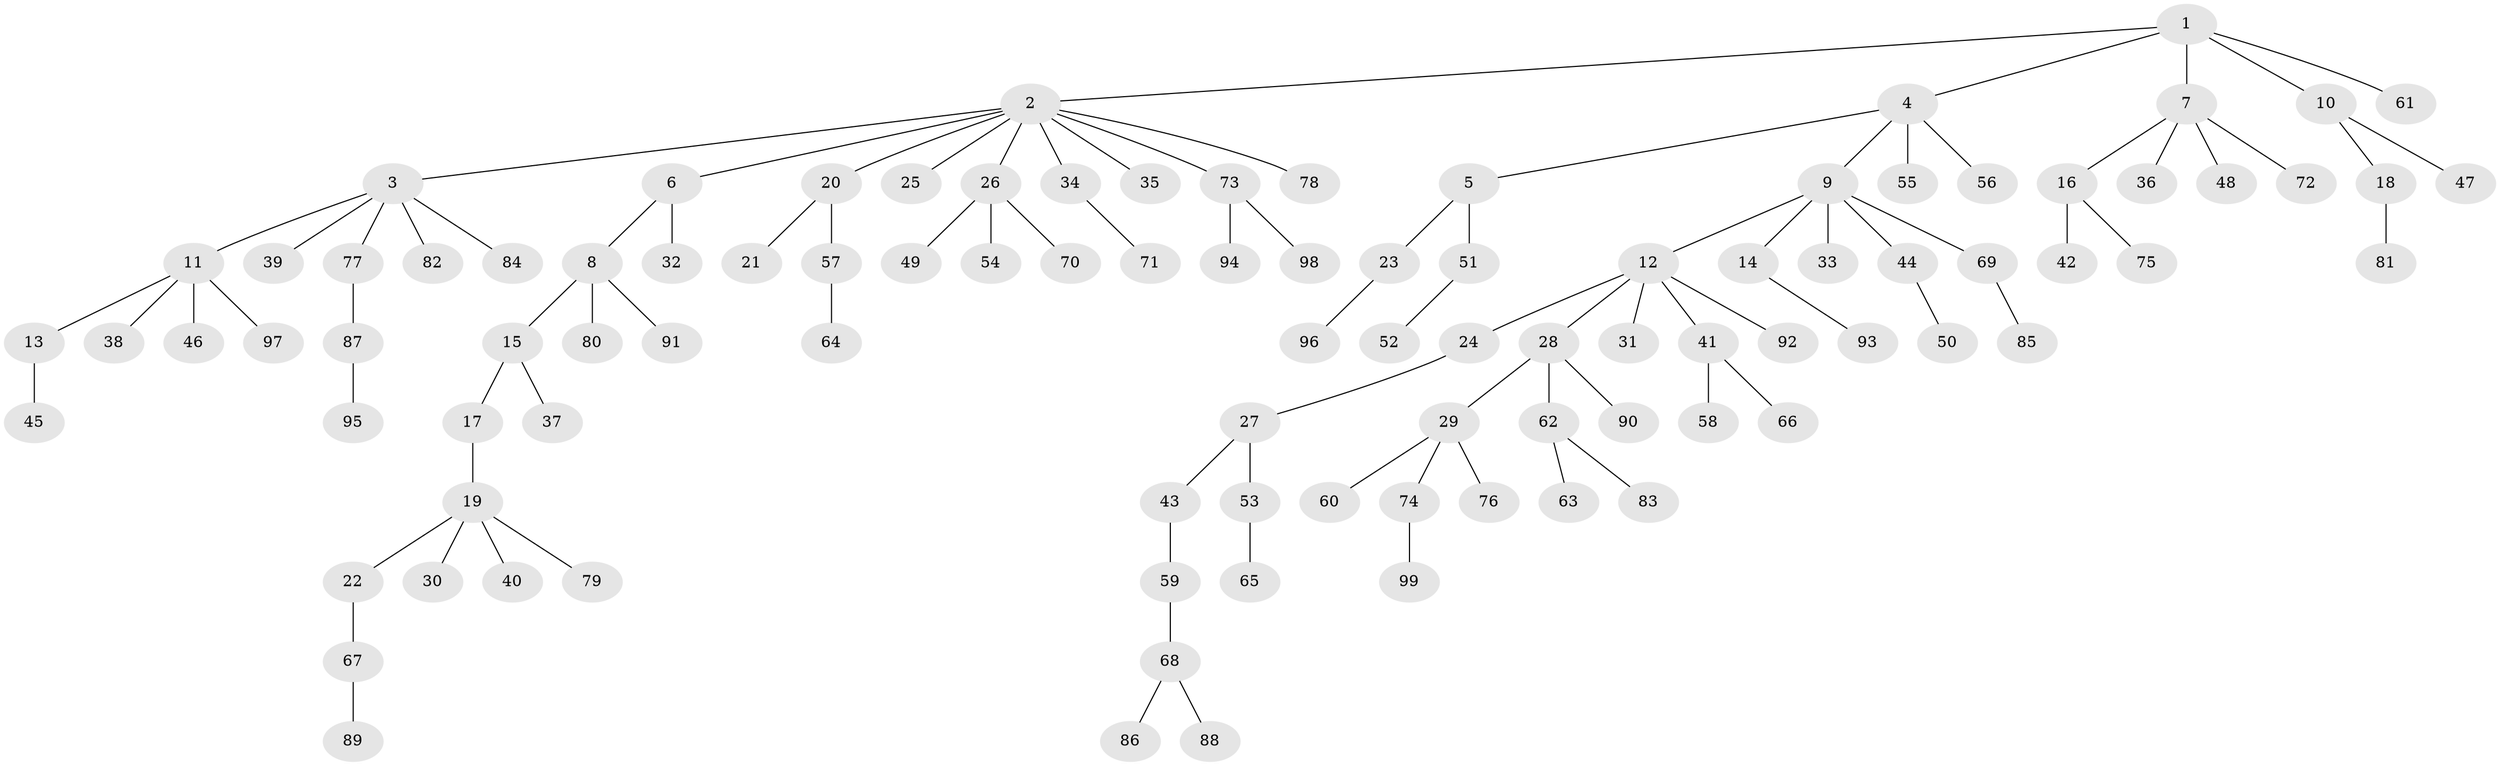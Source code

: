 // coarse degree distribution, {2: 0.15942028985507245, 1: 0.6956521739130435, 4: 0.028985507246376812, 5: 0.057971014492753624, 12: 0.014492753623188406, 3: 0.014492753623188406, 17: 0.014492753623188406, 6: 0.014492753623188406}
// Generated by graph-tools (version 1.1) at 2025/56/03/04/25 21:56:23]
// undirected, 99 vertices, 98 edges
graph export_dot {
graph [start="1"]
  node [color=gray90,style=filled];
  1;
  2;
  3;
  4;
  5;
  6;
  7;
  8;
  9;
  10;
  11;
  12;
  13;
  14;
  15;
  16;
  17;
  18;
  19;
  20;
  21;
  22;
  23;
  24;
  25;
  26;
  27;
  28;
  29;
  30;
  31;
  32;
  33;
  34;
  35;
  36;
  37;
  38;
  39;
  40;
  41;
  42;
  43;
  44;
  45;
  46;
  47;
  48;
  49;
  50;
  51;
  52;
  53;
  54;
  55;
  56;
  57;
  58;
  59;
  60;
  61;
  62;
  63;
  64;
  65;
  66;
  67;
  68;
  69;
  70;
  71;
  72;
  73;
  74;
  75;
  76;
  77;
  78;
  79;
  80;
  81;
  82;
  83;
  84;
  85;
  86;
  87;
  88;
  89;
  90;
  91;
  92;
  93;
  94;
  95;
  96;
  97;
  98;
  99;
  1 -- 2;
  1 -- 4;
  1 -- 7;
  1 -- 10;
  1 -- 61;
  2 -- 3;
  2 -- 6;
  2 -- 20;
  2 -- 25;
  2 -- 26;
  2 -- 34;
  2 -- 35;
  2 -- 73;
  2 -- 78;
  3 -- 11;
  3 -- 39;
  3 -- 77;
  3 -- 82;
  3 -- 84;
  4 -- 5;
  4 -- 9;
  4 -- 55;
  4 -- 56;
  5 -- 23;
  5 -- 51;
  6 -- 8;
  6 -- 32;
  7 -- 16;
  7 -- 36;
  7 -- 48;
  7 -- 72;
  8 -- 15;
  8 -- 80;
  8 -- 91;
  9 -- 12;
  9 -- 14;
  9 -- 33;
  9 -- 44;
  9 -- 69;
  10 -- 18;
  10 -- 47;
  11 -- 13;
  11 -- 38;
  11 -- 46;
  11 -- 97;
  12 -- 24;
  12 -- 28;
  12 -- 31;
  12 -- 41;
  12 -- 92;
  13 -- 45;
  14 -- 93;
  15 -- 17;
  15 -- 37;
  16 -- 42;
  16 -- 75;
  17 -- 19;
  18 -- 81;
  19 -- 22;
  19 -- 30;
  19 -- 40;
  19 -- 79;
  20 -- 21;
  20 -- 57;
  22 -- 67;
  23 -- 96;
  24 -- 27;
  26 -- 49;
  26 -- 54;
  26 -- 70;
  27 -- 43;
  27 -- 53;
  28 -- 29;
  28 -- 62;
  28 -- 90;
  29 -- 60;
  29 -- 74;
  29 -- 76;
  34 -- 71;
  41 -- 58;
  41 -- 66;
  43 -- 59;
  44 -- 50;
  51 -- 52;
  53 -- 65;
  57 -- 64;
  59 -- 68;
  62 -- 63;
  62 -- 83;
  67 -- 89;
  68 -- 86;
  68 -- 88;
  69 -- 85;
  73 -- 94;
  73 -- 98;
  74 -- 99;
  77 -- 87;
  87 -- 95;
}
